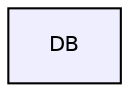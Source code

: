 digraph "DB" {
  compound=true
  node [ fontsize="10", fontname="Helvetica"];
  edge [ labelfontsize="10", labelfontname="Helvetica"];
  dir_39ce8d35579d5eb10e41a1450265d156 [shape=box, label="DB", style="filled", fillcolor="#eeeeff", pencolor="black", URL="dir_39ce8d35579d5eb10e41a1450265d156.html"];
}
